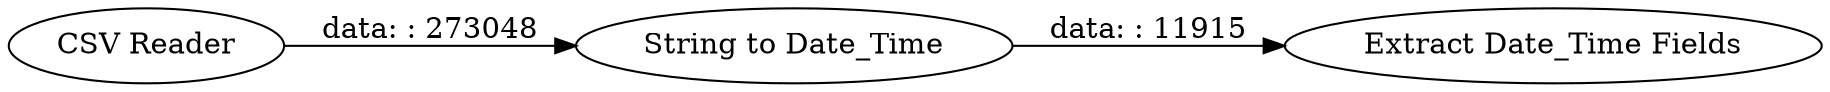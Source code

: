 digraph {
	"2564786896808794841_3" [label="Extract Date_Time Fields"]
	"2564786896808794841_2" [label="String to Date_Time"]
	"2564786896808794841_1" [label="CSV Reader"]
	"2564786896808794841_1" -> "2564786896808794841_2" [label="data: : 273048"]
	"2564786896808794841_2" -> "2564786896808794841_3" [label="data: : 11915"]
	rankdir=LR
}
